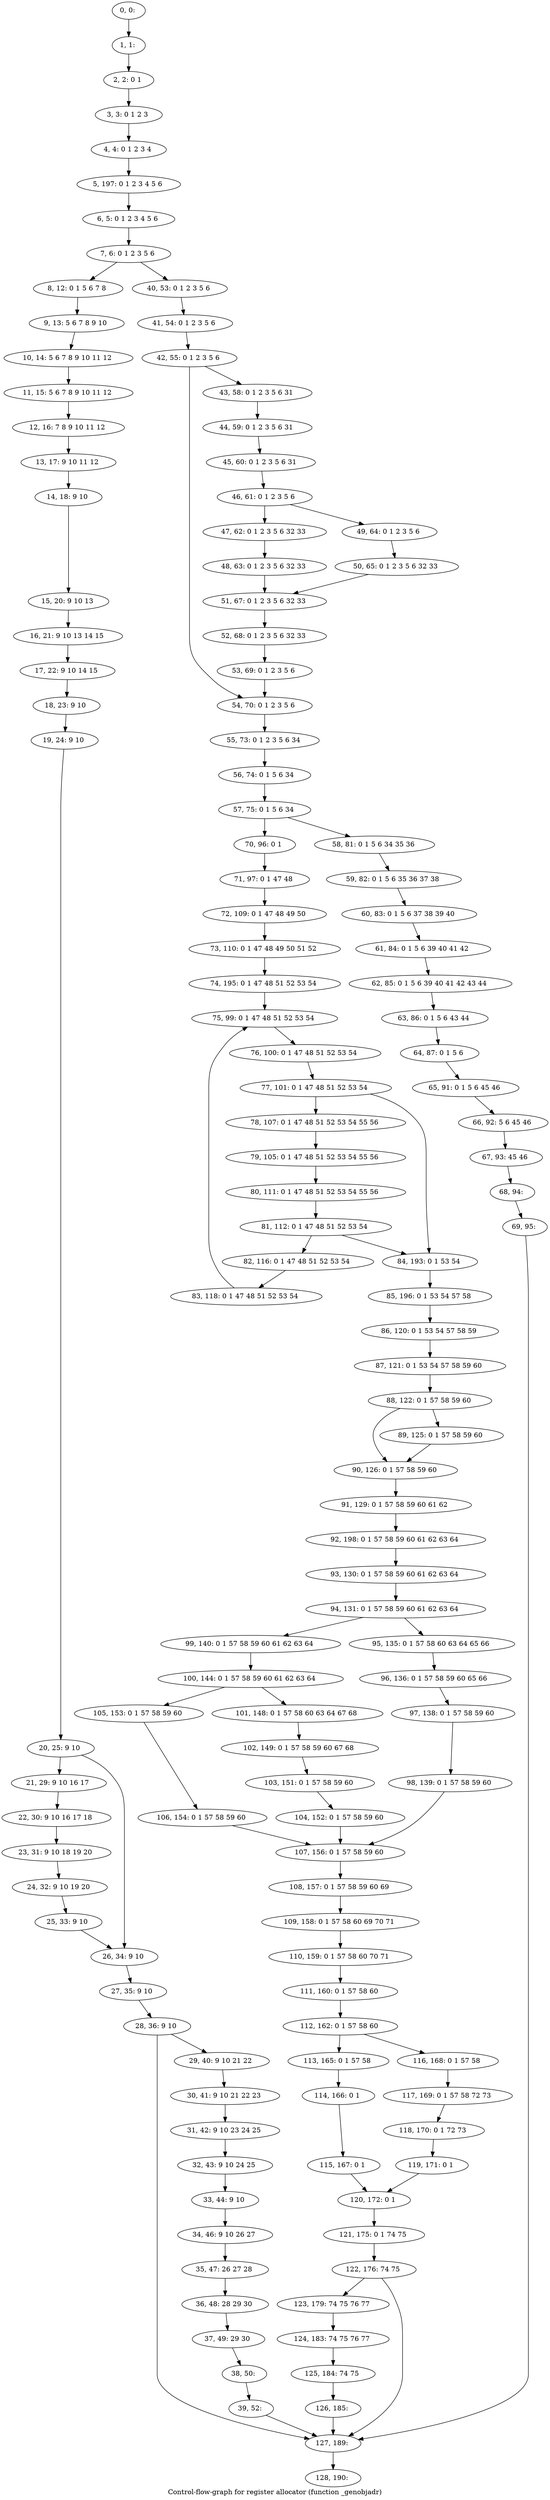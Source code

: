 digraph G {
graph [label="Control-flow-graph for register allocator (function _genobjadr)"]
0[label="0, 0: "];
1[label="1, 1: "];
2[label="2, 2: 0 1 "];
3[label="3, 3: 0 1 2 3 "];
4[label="4, 4: 0 1 2 3 4 "];
5[label="5, 197: 0 1 2 3 4 5 6 "];
6[label="6, 5: 0 1 2 3 4 5 6 "];
7[label="7, 6: 0 1 2 3 5 6 "];
8[label="8, 12: 0 1 5 6 7 8 "];
9[label="9, 13: 5 6 7 8 9 10 "];
10[label="10, 14: 5 6 7 8 9 10 11 12 "];
11[label="11, 15: 5 6 7 8 9 10 11 12 "];
12[label="12, 16: 7 8 9 10 11 12 "];
13[label="13, 17: 9 10 11 12 "];
14[label="14, 18: 9 10 "];
15[label="15, 20: 9 10 13 "];
16[label="16, 21: 9 10 13 14 15 "];
17[label="17, 22: 9 10 14 15 "];
18[label="18, 23: 9 10 "];
19[label="19, 24: 9 10 "];
20[label="20, 25: 9 10 "];
21[label="21, 29: 9 10 16 17 "];
22[label="22, 30: 9 10 16 17 18 "];
23[label="23, 31: 9 10 18 19 20 "];
24[label="24, 32: 9 10 19 20 "];
25[label="25, 33: 9 10 "];
26[label="26, 34: 9 10 "];
27[label="27, 35: 9 10 "];
28[label="28, 36: 9 10 "];
29[label="29, 40: 9 10 21 22 "];
30[label="30, 41: 9 10 21 22 23 "];
31[label="31, 42: 9 10 23 24 25 "];
32[label="32, 43: 9 10 24 25 "];
33[label="33, 44: 9 10 "];
34[label="34, 46: 9 10 26 27 "];
35[label="35, 47: 26 27 28 "];
36[label="36, 48: 28 29 30 "];
37[label="37, 49: 29 30 "];
38[label="38, 50: "];
39[label="39, 52: "];
40[label="40, 53: 0 1 2 3 5 6 "];
41[label="41, 54: 0 1 2 3 5 6 "];
42[label="42, 55: 0 1 2 3 5 6 "];
43[label="43, 58: 0 1 2 3 5 6 31 "];
44[label="44, 59: 0 1 2 3 5 6 31 "];
45[label="45, 60: 0 1 2 3 5 6 31 "];
46[label="46, 61: 0 1 2 3 5 6 "];
47[label="47, 62: 0 1 2 3 5 6 32 33 "];
48[label="48, 63: 0 1 2 3 5 6 32 33 "];
49[label="49, 64: 0 1 2 3 5 6 "];
50[label="50, 65: 0 1 2 3 5 6 32 33 "];
51[label="51, 67: 0 1 2 3 5 6 32 33 "];
52[label="52, 68: 0 1 2 3 5 6 32 33 "];
53[label="53, 69: 0 1 2 3 5 6 "];
54[label="54, 70: 0 1 2 3 5 6 "];
55[label="55, 73: 0 1 2 3 5 6 34 "];
56[label="56, 74: 0 1 5 6 34 "];
57[label="57, 75: 0 1 5 6 34 "];
58[label="58, 81: 0 1 5 6 34 35 36 "];
59[label="59, 82: 0 1 5 6 35 36 37 38 "];
60[label="60, 83: 0 1 5 6 37 38 39 40 "];
61[label="61, 84: 0 1 5 6 39 40 41 42 "];
62[label="62, 85: 0 1 5 6 39 40 41 42 43 44 "];
63[label="63, 86: 0 1 5 6 43 44 "];
64[label="64, 87: 0 1 5 6 "];
65[label="65, 91: 0 1 5 6 45 46 "];
66[label="66, 92: 5 6 45 46 "];
67[label="67, 93: 45 46 "];
68[label="68, 94: "];
69[label="69, 95: "];
70[label="70, 96: 0 1 "];
71[label="71, 97: 0 1 47 48 "];
72[label="72, 109: 0 1 47 48 49 50 "];
73[label="73, 110: 0 1 47 48 49 50 51 52 "];
74[label="74, 195: 0 1 47 48 51 52 53 54 "];
75[label="75, 99: 0 1 47 48 51 52 53 54 "];
76[label="76, 100: 0 1 47 48 51 52 53 54 "];
77[label="77, 101: 0 1 47 48 51 52 53 54 "];
78[label="78, 107: 0 1 47 48 51 52 53 54 55 56 "];
79[label="79, 105: 0 1 47 48 51 52 53 54 55 56 "];
80[label="80, 111: 0 1 47 48 51 52 53 54 55 56 "];
81[label="81, 112: 0 1 47 48 51 52 53 54 "];
82[label="82, 116: 0 1 47 48 51 52 53 54 "];
83[label="83, 118: 0 1 47 48 51 52 53 54 "];
84[label="84, 193: 0 1 53 54 "];
85[label="85, 196: 0 1 53 54 57 58 "];
86[label="86, 120: 0 1 53 54 57 58 59 "];
87[label="87, 121: 0 1 53 54 57 58 59 60 "];
88[label="88, 122: 0 1 57 58 59 60 "];
89[label="89, 125: 0 1 57 58 59 60 "];
90[label="90, 126: 0 1 57 58 59 60 "];
91[label="91, 129: 0 1 57 58 59 60 61 62 "];
92[label="92, 198: 0 1 57 58 59 60 61 62 63 64 "];
93[label="93, 130: 0 1 57 58 59 60 61 62 63 64 "];
94[label="94, 131: 0 1 57 58 59 60 61 62 63 64 "];
95[label="95, 135: 0 1 57 58 60 63 64 65 66 "];
96[label="96, 136: 0 1 57 58 59 60 65 66 "];
97[label="97, 138: 0 1 57 58 59 60 "];
98[label="98, 139: 0 1 57 58 59 60 "];
99[label="99, 140: 0 1 57 58 59 60 61 62 63 64 "];
100[label="100, 144: 0 1 57 58 59 60 61 62 63 64 "];
101[label="101, 148: 0 1 57 58 60 63 64 67 68 "];
102[label="102, 149: 0 1 57 58 59 60 67 68 "];
103[label="103, 151: 0 1 57 58 59 60 "];
104[label="104, 152: 0 1 57 58 59 60 "];
105[label="105, 153: 0 1 57 58 59 60 "];
106[label="106, 154: 0 1 57 58 59 60 "];
107[label="107, 156: 0 1 57 58 59 60 "];
108[label="108, 157: 0 1 57 58 59 60 69 "];
109[label="109, 158: 0 1 57 58 60 69 70 71 "];
110[label="110, 159: 0 1 57 58 60 70 71 "];
111[label="111, 160: 0 1 57 58 60 "];
112[label="112, 162: 0 1 57 58 60 "];
113[label="113, 165: 0 1 57 58 "];
114[label="114, 166: 0 1 "];
115[label="115, 167: 0 1 "];
116[label="116, 168: 0 1 57 58 "];
117[label="117, 169: 0 1 57 58 72 73 "];
118[label="118, 170: 0 1 72 73 "];
119[label="119, 171: 0 1 "];
120[label="120, 172: 0 1 "];
121[label="121, 175: 0 1 74 75 "];
122[label="122, 176: 74 75 "];
123[label="123, 179: 74 75 76 77 "];
124[label="124, 183: 74 75 76 77 "];
125[label="125, 184: 74 75 "];
126[label="126, 185: "];
127[label="127, 189: "];
128[label="128, 190: "];
0->1 ;
1->2 ;
2->3 ;
3->4 ;
4->5 ;
5->6 ;
6->7 ;
7->8 ;
7->40 ;
8->9 ;
9->10 ;
10->11 ;
11->12 ;
12->13 ;
13->14 ;
14->15 ;
15->16 ;
16->17 ;
17->18 ;
18->19 ;
19->20 ;
20->21 ;
20->26 ;
21->22 ;
22->23 ;
23->24 ;
24->25 ;
25->26 ;
26->27 ;
27->28 ;
28->29 ;
28->127 ;
29->30 ;
30->31 ;
31->32 ;
32->33 ;
33->34 ;
34->35 ;
35->36 ;
36->37 ;
37->38 ;
38->39 ;
39->127 ;
40->41 ;
41->42 ;
42->43 ;
42->54 ;
43->44 ;
44->45 ;
45->46 ;
46->47 ;
46->49 ;
47->48 ;
48->51 ;
49->50 ;
50->51 ;
51->52 ;
52->53 ;
53->54 ;
54->55 ;
55->56 ;
56->57 ;
57->58 ;
57->70 ;
58->59 ;
59->60 ;
60->61 ;
61->62 ;
62->63 ;
63->64 ;
64->65 ;
65->66 ;
66->67 ;
67->68 ;
68->69 ;
69->127 ;
70->71 ;
71->72 ;
72->73 ;
73->74 ;
74->75 ;
75->76 ;
76->77 ;
77->78 ;
77->84 ;
78->79 ;
79->80 ;
80->81 ;
81->82 ;
81->84 ;
82->83 ;
83->75 ;
84->85 ;
85->86 ;
86->87 ;
87->88 ;
88->89 ;
88->90 ;
89->90 ;
90->91 ;
91->92 ;
92->93 ;
93->94 ;
94->95 ;
94->99 ;
95->96 ;
96->97 ;
97->98 ;
98->107 ;
99->100 ;
100->101 ;
100->105 ;
101->102 ;
102->103 ;
103->104 ;
104->107 ;
105->106 ;
106->107 ;
107->108 ;
108->109 ;
109->110 ;
110->111 ;
111->112 ;
112->113 ;
112->116 ;
113->114 ;
114->115 ;
115->120 ;
116->117 ;
117->118 ;
118->119 ;
119->120 ;
120->121 ;
121->122 ;
122->123 ;
122->127 ;
123->124 ;
124->125 ;
125->126 ;
126->127 ;
127->128 ;
}
